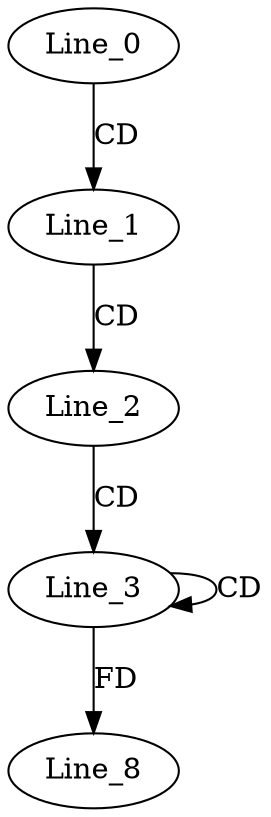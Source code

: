 digraph G {
  Line_0;
  Line_1;
  Line_2;
  Line_3;
  Line_3;
  Line_8;
  Line_0 -> Line_1 [ label="CD" ];
  Line_1 -> Line_2 [ label="CD" ];
  Line_2 -> Line_3 [ label="CD" ];
  Line_3 -> Line_3 [ label="CD" ];
  Line_3 -> Line_8 [ label="FD" ];
}
